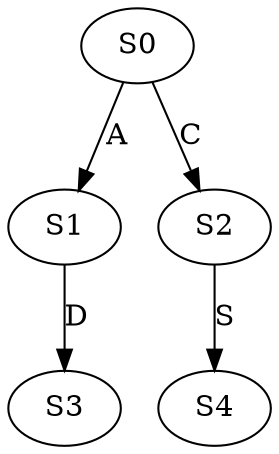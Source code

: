 strict digraph  {
	S0 -> S1 [ label = A ];
	S0 -> S2 [ label = C ];
	S1 -> S3 [ label = D ];
	S2 -> S4 [ label = S ];
}
